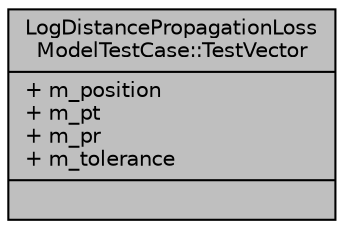 digraph "LogDistancePropagationLossModelTestCase::TestVector"
{
  edge [fontname="Helvetica",fontsize="10",labelfontname="Helvetica",labelfontsize="10"];
  node [fontname="Helvetica",fontsize="10",shape=record];
  Node1 [label="{LogDistancePropagationLoss\lModelTestCase::TestVector\n|+ m_position\l+ m_pt\l+ m_pr\l+ m_tolerance\l|}",height=0.2,width=0.4,color="black", fillcolor="grey75", style="filled", fontcolor="black"];
}
